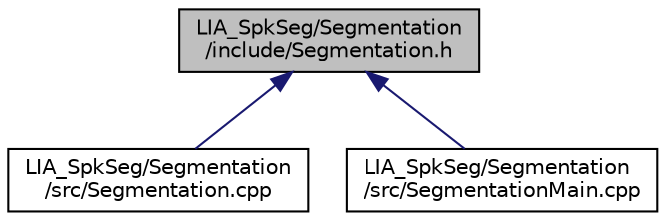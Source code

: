 digraph "LIA_SpkSeg/Segmentation/include/Segmentation.h"
{
  edge [fontname="Helvetica",fontsize="10",labelfontname="Helvetica",labelfontsize="10"];
  node [fontname="Helvetica",fontsize="10",shape=record];
  Node1 [label="LIA_SpkSeg/Segmentation\l/include/Segmentation.h",height=0.2,width=0.4,color="black", fillcolor="grey75", style="filled" fontcolor="black"];
  Node1 -> Node2 [dir="back",color="midnightblue",fontsize="10",style="solid",fontname="Helvetica"];
  Node2 [label="LIA_SpkSeg/Segmentation\l/src/Segmentation.cpp",height=0.2,width=0.4,color="black", fillcolor="white", style="filled",URL="$Segmentation_8cpp.html",tooltip="Description of speaker segmentation behavior. "];
  Node1 -> Node3 [dir="back",color="midnightblue",fontsize="10",style="solid",fontname="Helvetica"];
  Node3 [label="LIA_SpkSeg/Segmentation\l/src/SegmentationMain.cpp",height=0.2,width=0.4,color="black", fillcolor="white", style="filled",URL="$SegmentationMain_8cpp.html"];
}

